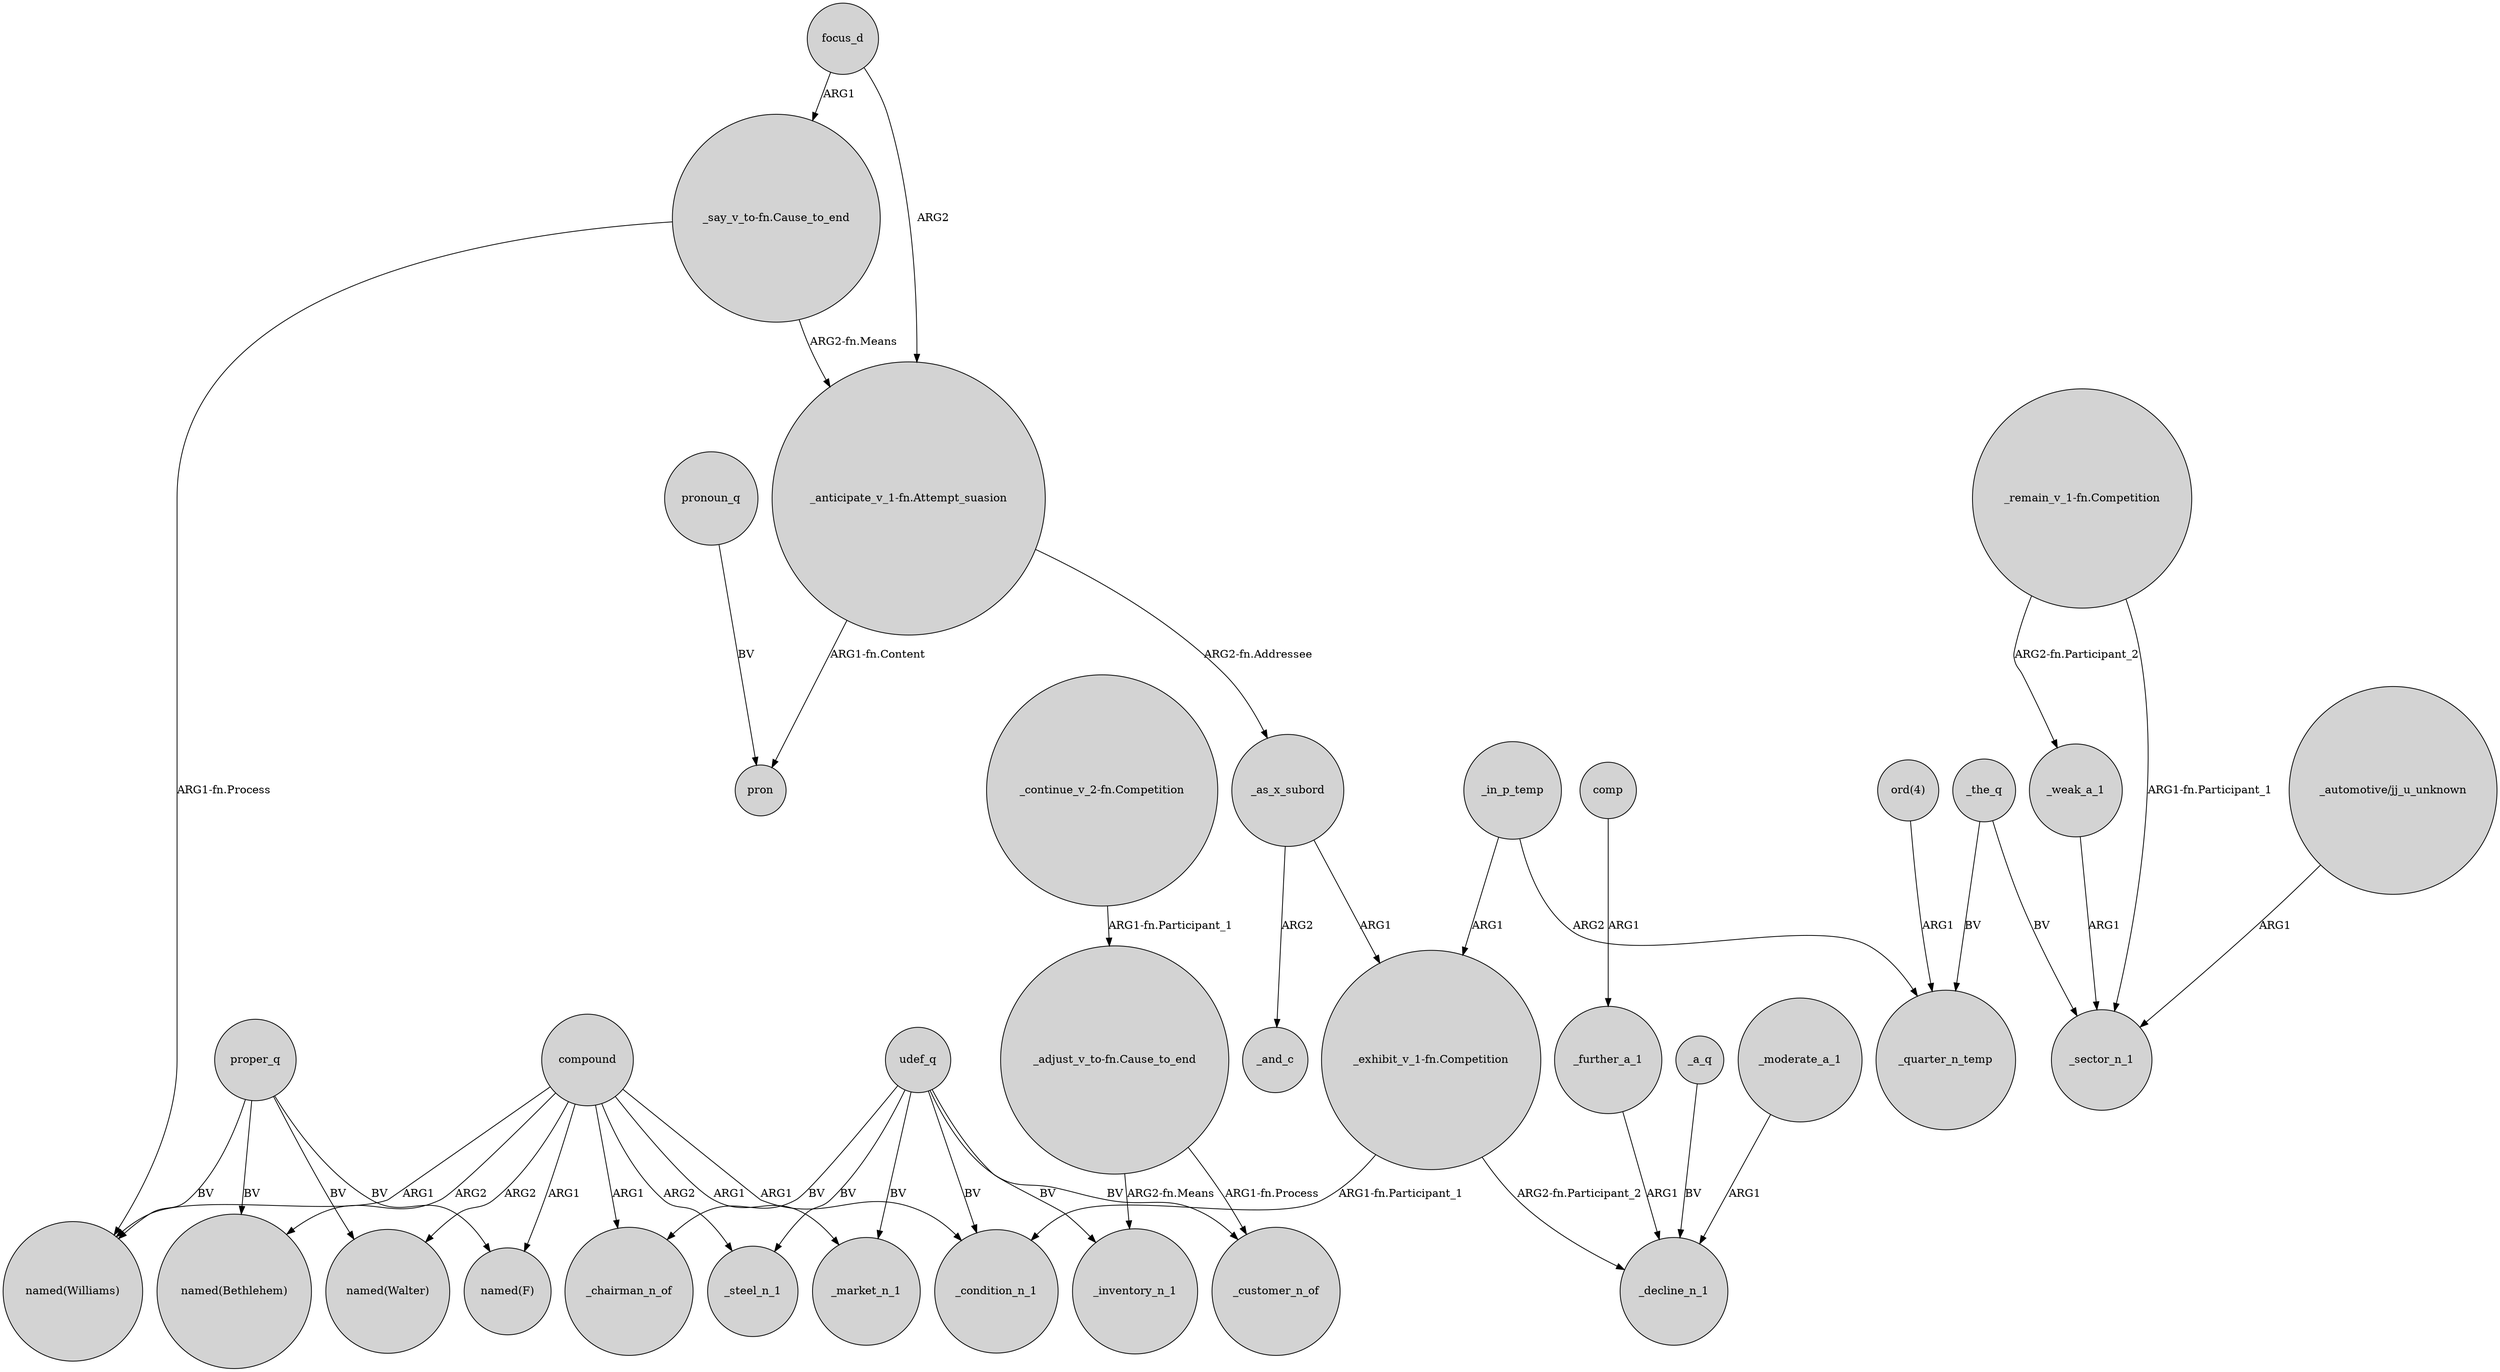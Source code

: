 digraph {
	node [shape=circle style=filled]
	"_anticipate_v_1-fn.Attempt_suasion" -> pron [label="ARG1-fn.Content"]
	"_anticipate_v_1-fn.Attempt_suasion" -> _as_x_subord [label="ARG2-fn.Addressee"]
	"_continue_v_2-fn.Competition" -> "_adjust_v_to-fn.Cause_to_end" [label="ARG1-fn.Participant_1"]
	_the_q -> _sector_n_1 [label=BV]
	"_exhibit_v_1-fn.Competition" -> _condition_n_1 [label="ARG1-fn.Participant_1"]
	udef_q -> _market_n_1 [label=BV]
	_in_p_temp -> _quarter_n_temp [label=ARG2]
	udef_q -> _inventory_n_1 [label=BV]
	_weak_a_1 -> _sector_n_1 [label=ARG1]
	"_adjust_v_to-fn.Cause_to_end" -> _inventory_n_1 [label="ARG2-fn.Means"]
	"_say_v_to-fn.Cause_to_end" -> "named(Williams)" [label="ARG1-fn.Process"]
	focus_d -> "_say_v_to-fn.Cause_to_end" [label=ARG1]
	udef_q -> _chairman_n_of [label=BV]
	proper_q -> "named(F)" [label=BV]
	_the_q -> _quarter_n_temp [label=BV]
	compound -> "named(Walter)" [label=ARG2]
	proper_q -> "named(Walter)" [label=BV]
	"_adjust_v_to-fn.Cause_to_end" -> _customer_n_of [label="ARG1-fn.Process"]
	"_say_v_to-fn.Cause_to_end" -> "_anticipate_v_1-fn.Attempt_suasion" [label="ARG2-fn.Means"]
	_a_q -> _decline_n_1 [label=BV]
	_as_x_subord -> _and_c [label=ARG2]
	focus_d -> "_anticipate_v_1-fn.Attempt_suasion" [label=ARG2]
	compound -> _condition_n_1 [label=ARG1]
	udef_q -> _steel_n_1 [label=BV]
	pronoun_q -> pron [label=BV]
	_in_p_temp -> "_exhibit_v_1-fn.Competition" [label=ARG1]
	_as_x_subord -> "_exhibit_v_1-fn.Competition" [label=ARG1]
	_further_a_1 -> _decline_n_1 [label=ARG1]
	compound -> _chairman_n_of [label=ARG1]
	proper_q -> "named(Williams)" [label=BV]
	compound -> "named(F)" [label=ARG1]
	compound -> _steel_n_1 [label=ARG2]
	"_remain_v_1-fn.Competition" -> _weak_a_1 [label="ARG2-fn.Participant_2"]
	"ord(4)" -> _quarter_n_temp [label=ARG1]
	udef_q -> _condition_n_1 [label=BV]
	udef_q -> _customer_n_of [label=BV]
	comp -> _further_a_1 [label=ARG1]
	compound -> "named(Williams)" [label=ARG1]
	compound -> "named(Bethlehem)" [label=ARG2]
	_moderate_a_1 -> _decline_n_1 [label=ARG1]
	"_exhibit_v_1-fn.Competition" -> _decline_n_1 [label="ARG2-fn.Participant_2"]
	proper_q -> "named(Bethlehem)" [label=BV]
	compound -> _market_n_1 [label=ARG1]
	"_automotive/jj_u_unknown" -> _sector_n_1 [label=ARG1]
	"_remain_v_1-fn.Competition" -> _sector_n_1 [label="ARG1-fn.Participant_1"]
}
